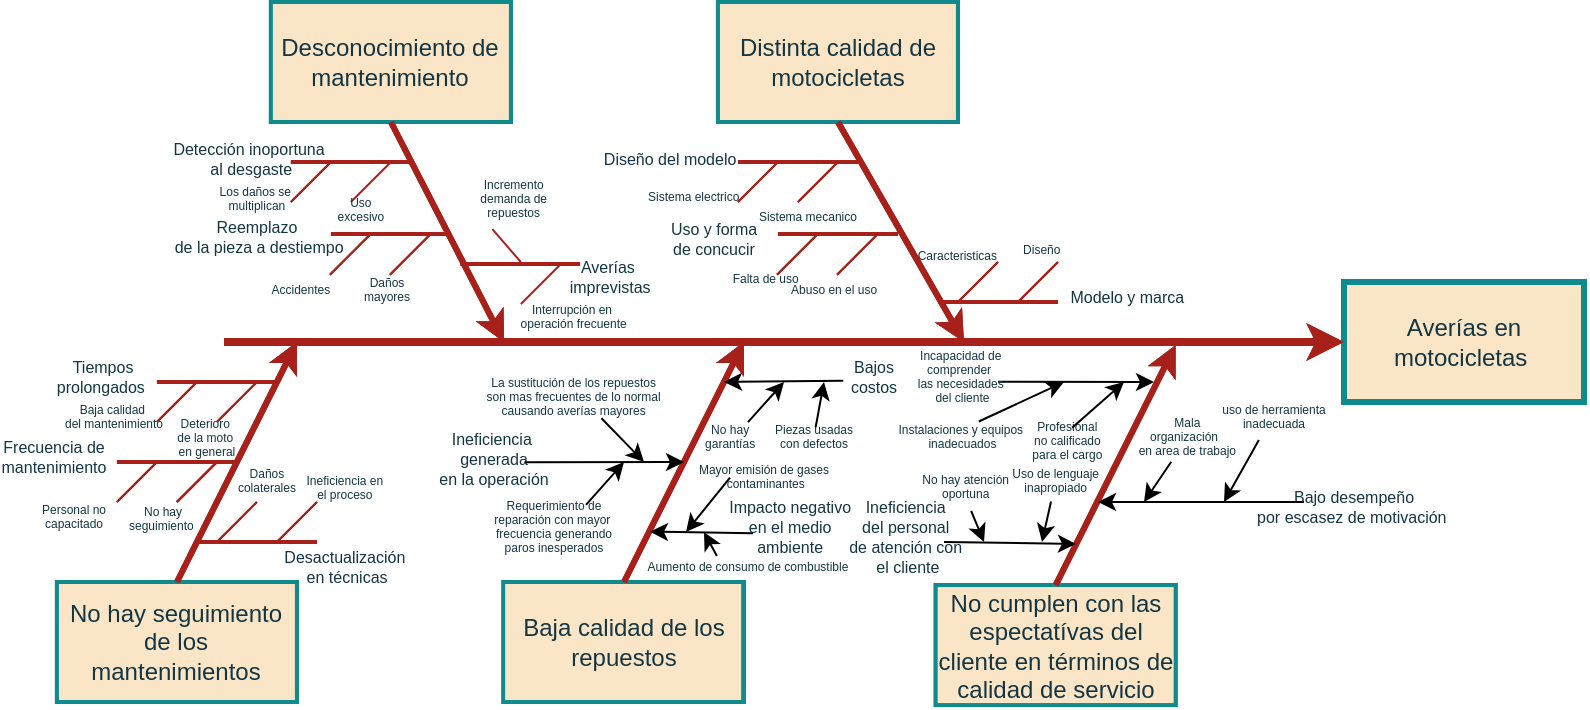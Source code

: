 <mxfile version="22.0.8" type="github" pages="2">
  <diagram name="Página-1" id="Km7TS0mzY9OoCIneV7e0">
    <mxGraphModel dx="586" dy="261" grid="1" gridSize="10" guides="1" tooltips="1" connect="1" arrows="1" fold="1" page="1" pageScale="1" pageWidth="1100" pageHeight="850" math="0" shadow="0">
      <root>
        <mxCell id="0" />
        <mxCell id="1" parent="0" />
        <mxCell id="U7ibFPoD31fuwft3YfZi-96" value="" style="edgeStyle=none;endArrow=none;strokeWidth=2;labelBackgroundColor=none;strokeColor=#A8201A;fontColor=default;" parent="1" edge="1">
          <mxGeometry width="100" height="100" relative="1" as="geometry">
            <mxPoint x="318.058" y="320.97" as="sourcePoint" />
            <mxPoint x="378.058" y="320.97" as="targetPoint" />
          </mxGeometry>
        </mxCell>
        <mxCell id="U7ibFPoD31fuwft3YfZi-1" value="Desconocimiento de mantenimiento" style="whiteSpace=wrap;strokeWidth=2;labelBackgroundColor=none;fillColor=#FAE5C7;strokeColor=#0F8B8D;fontColor=#143642;" parent="1" vertex="1">
          <mxGeometry x="223.438" y="190" width="120" height="60" as="geometry" />
        </mxCell>
        <mxCell id="U7ibFPoD31fuwft3YfZi-2" value="Métodos de mantenimiento" style="whiteSpace=wrap;strokeWidth=2;labelBackgroundColor=none;fillColor=#FAE5C7;strokeColor=#0F8B8D;fontColor=#143642;" parent="1" vertex="1">
          <mxGeometry x="116.458" y="480" width="120" height="60" as="geometry" />
        </mxCell>
        <mxCell id="U7ibFPoD31fuwft3YfZi-3" value="Averías en motocicletas " style="whiteSpace=wrap;strokeWidth=3;labelBackgroundColor=none;fillColor=#FAE5C7;strokeColor=#0F8B8D;fontColor=#143642;" parent="1" vertex="1">
          <mxGeometry x="760" y="330" width="120" height="60" as="geometry" />
        </mxCell>
        <mxCell id="U7ibFPoD31fuwft3YfZi-4" value="" style="edgeStyle=none;strokeWidth=4;labelBackgroundColor=none;strokeColor=#A8201A;fontColor=default;" parent="1" target="U7ibFPoD31fuwft3YfZi-3" edge="1">
          <mxGeometry width="100" height="100" relative="1" as="geometry">
            <mxPoint x="200" y="360" as="sourcePoint" />
            <mxPoint x="320" y="310" as="targetPoint" />
          </mxGeometry>
        </mxCell>
        <mxCell id="U7ibFPoD31fuwft3YfZi-5" value="" style="edgeStyle=none;exitX=0.5;exitY=1;strokeWidth=3;labelBackgroundColor=none;strokeColor=#A8201A;fontColor=default;" parent="1" source="U7ibFPoD31fuwft3YfZi-1" edge="1">
          <mxGeometry width="100" height="100" relative="1" as="geometry">
            <mxPoint x="176.458" y="270" as="sourcePoint" />
            <mxPoint x="340" y="360" as="targetPoint" />
          </mxGeometry>
        </mxCell>
        <mxCell id="U7ibFPoD31fuwft3YfZi-6" value="" style="edgeStyle=none;exitX=0.5;exitY=0;strokeWidth=3;labelBackgroundColor=none;strokeColor=#A8201A;fontColor=default;" parent="1" edge="1">
          <mxGeometry width="100" height="100" relative="1" as="geometry">
            <mxPoint x="176.458" y="480" as="sourcePoint" />
            <mxPoint x="236.458" y="360" as="targetPoint" />
          </mxGeometry>
        </mxCell>
        <mxCell id="U7ibFPoD31fuwft3YfZi-7" value="" style="edgeStyle=none;endArrow=none;strokeWidth=2;labelBackgroundColor=none;strokeColor=#A8201A;fontColor=default;" parent="1" edge="1">
          <mxGeometry width="100" height="100" relative="1" as="geometry">
            <mxPoint x="233.438" y="270" as="sourcePoint" />
            <mxPoint x="293.438" y="270" as="targetPoint" />
          </mxGeometry>
        </mxCell>
        <mxCell id="U7ibFPoD31fuwft3YfZi-8" value="" style="edgeStyle=none;endArrow=none;strokeWidth=2;labelBackgroundColor=none;strokeColor=#A8201A;fontColor=default;" parent="1" edge="1">
          <mxGeometry width="100" height="100" relative="1" as="geometry">
            <mxPoint x="253.438" y="306" as="sourcePoint" />
            <mxPoint x="313.438" y="306" as="targetPoint" />
          </mxGeometry>
        </mxCell>
        <mxCell id="U7ibFPoD31fuwft3YfZi-9" value="" style="edgeStyle=none;endArrow=none;strokeWidth=2;labelBackgroundColor=none;strokeColor=#A8201A;fontColor=default;" parent="1" edge="1">
          <mxGeometry width="100" height="100" relative="1" as="geometry">
            <mxPoint x="166.458" y="380" as="sourcePoint" />
            <mxPoint x="226.458" y="380" as="targetPoint" />
          </mxGeometry>
        </mxCell>
        <mxCell id="U7ibFPoD31fuwft3YfZi-10" value="" style="edgeStyle=none;endArrow=none;strokeWidth=2;labelBackgroundColor=none;strokeColor=#A8201A;fontColor=default;" parent="1" edge="1">
          <mxGeometry width="100" height="100" relative="1" as="geometry">
            <mxPoint x="146.458" y="420" as="sourcePoint" />
            <mxPoint x="206.458" y="420" as="targetPoint" />
          </mxGeometry>
        </mxCell>
        <mxCell id="U7ibFPoD31fuwft3YfZi-11" value="" style="edgeStyle=none;endArrow=none;strokeWidth=2;labelBackgroundColor=none;strokeColor=#A8201A;fontColor=default;" parent="1" edge="1">
          <mxGeometry width="100" height="100" relative="1" as="geometry">
            <mxPoint x="186.458" y="460" as="sourcePoint" />
            <mxPoint x="246.458" y="460" as="targetPoint" />
          </mxGeometry>
        </mxCell>
        <mxCell id="U7ibFPoD31fuwft3YfZi-12" value="" style="edgeStyle=none;endArrow=none;labelBackgroundColor=none;strokeColor=#A8201A;fontColor=default;" parent="1" edge="1">
          <mxGeometry width="100" height="100" relative="1" as="geometry">
            <mxPoint x="263.438" y="290" as="sourcePoint" />
            <mxPoint x="283.438" y="270" as="targetPoint" />
          </mxGeometry>
        </mxCell>
        <mxCell id="U7ibFPoD31fuwft3YfZi-13" value="" style="edgeStyle=none;endArrow=none;labelBackgroundColor=none;strokeColor=#A8201A;fontColor=default;" parent="1" edge="1">
          <mxGeometry width="100" height="100" relative="1" as="geometry">
            <mxPoint x="233.438" y="290" as="sourcePoint" />
            <mxPoint x="253.438" y="270" as="targetPoint" />
          </mxGeometry>
        </mxCell>
        <mxCell id="U7ibFPoD31fuwft3YfZi-14" value="" style="edgeStyle=none;endArrow=none;labelBackgroundColor=none;strokeColor=#A8201A;fontColor=default;" parent="1" edge="1">
          <mxGeometry width="100" height="100" relative="1" as="geometry">
            <mxPoint x="282.956" y="326.37" as="sourcePoint" />
            <mxPoint x="302.956" y="306.37" as="targetPoint" />
          </mxGeometry>
        </mxCell>
        <mxCell id="U7ibFPoD31fuwft3YfZi-15" value="" style="edgeStyle=none;endArrow=none;labelBackgroundColor=none;strokeColor=#A8201A;fontColor=default;" parent="1" edge="1">
          <mxGeometry width="100" height="100" relative="1" as="geometry">
            <mxPoint x="252.956" y="326.37" as="sourcePoint" />
            <mxPoint x="272.956" y="306.37" as="targetPoint" />
          </mxGeometry>
        </mxCell>
        <mxCell id="U7ibFPoD31fuwft3YfZi-16" value="" style="edgeStyle=none;endArrow=none;labelBackgroundColor=none;strokeColor=#A8201A;fontColor=default;" parent="1" edge="1">
          <mxGeometry width="100" height="100" relative="1" as="geometry">
            <mxPoint x="226.458" y="460" as="sourcePoint" />
            <mxPoint x="246.458" y="440" as="targetPoint" />
          </mxGeometry>
        </mxCell>
        <mxCell id="U7ibFPoD31fuwft3YfZi-17" value="" style="edgeStyle=none;endArrow=none;labelBackgroundColor=none;strokeColor=#A8201A;fontColor=default;" parent="1" edge="1">
          <mxGeometry width="100" height="100" relative="1" as="geometry">
            <mxPoint x="196.458" y="460" as="sourcePoint" />
            <mxPoint x="216.458" y="440" as="targetPoint" />
          </mxGeometry>
        </mxCell>
        <mxCell id="U7ibFPoD31fuwft3YfZi-18" value="" style="edgeStyle=none;endArrow=none;labelBackgroundColor=none;strokeColor=#A8201A;fontColor=default;" parent="1" edge="1">
          <mxGeometry width="100" height="100" relative="1" as="geometry">
            <mxPoint x="176.458" y="440" as="sourcePoint" />
            <mxPoint x="196.458" y="420" as="targetPoint" />
          </mxGeometry>
        </mxCell>
        <mxCell id="U7ibFPoD31fuwft3YfZi-19" value="" style="edgeStyle=none;endArrow=none;labelBackgroundColor=none;strokeColor=#A8201A;fontColor=default;" parent="1" edge="1">
          <mxGeometry width="100" height="100" relative="1" as="geometry">
            <mxPoint x="176.458" y="440" as="sourcePoint" />
            <mxPoint x="196.458" y="420" as="targetPoint" />
          </mxGeometry>
        </mxCell>
        <mxCell id="U7ibFPoD31fuwft3YfZi-20" value="" style="edgeStyle=none;endArrow=none;labelBackgroundColor=none;strokeColor=#A8201A;fontColor=default;" parent="1" edge="1">
          <mxGeometry width="100" height="100" relative="1" as="geometry">
            <mxPoint x="146.458" y="440" as="sourcePoint" />
            <mxPoint x="166.458" y="420" as="targetPoint" />
          </mxGeometry>
        </mxCell>
        <mxCell id="U7ibFPoD31fuwft3YfZi-21" value="" style="edgeStyle=none;endArrow=none;labelBackgroundColor=none;strokeColor=#A8201A;fontColor=default;" parent="1" edge="1">
          <mxGeometry width="100" height="100" relative="1" as="geometry">
            <mxPoint x="196.458" y="400" as="sourcePoint" />
            <mxPoint x="216.458" y="380" as="targetPoint" />
          </mxGeometry>
        </mxCell>
        <mxCell id="U7ibFPoD31fuwft3YfZi-22" value="" style="edgeStyle=none;endArrow=none;labelBackgroundColor=none;strokeColor=#A8201A;fontColor=default;" parent="1" edge="1">
          <mxGeometry width="100" height="100" relative="1" as="geometry">
            <mxPoint x="166.458" y="400" as="sourcePoint" />
            <mxPoint x="186.458" y="380" as="targetPoint" />
          </mxGeometry>
        </mxCell>
        <mxCell id="U7ibFPoD31fuwft3YfZi-23" value="Tiempos &#xa;prolongados " style="text;spacingTop=-5;fontSize=8;align=center;verticalAlign=middle;points=[];labelBackgroundColor=none;fontColor=#143642;" parent="1" vertex="1">
          <mxGeometry x="124.518" y="369.86" width="30" height="20.0" as="geometry" />
        </mxCell>
        <mxCell id="U7ibFPoD31fuwft3YfZi-24" value="Frecuencia de &#xa;mantenimiento" style="text;spacingTop=-5;fontSize=8;align=center;verticalAlign=middle;points=[];labelBackgroundColor=none;fontColor=#143642;" parent="1" vertex="1">
          <mxGeometry x="99.998" y="409.86" width="30" height="20.0" as="geometry" />
        </mxCell>
        <mxCell id="U7ibFPoD31fuwft3YfZi-25" value="Uso &#xa;excesivo" style="text;spacingTop=-5;fontSize=6;align=center;verticalAlign=middle;points=[];labelBackgroundColor=none;fontColor=#143642;" parent="1" vertex="1">
          <mxGeometry x="253.438" y="286.53" width="30" height="20.0" as="geometry" />
        </mxCell>
        <mxCell id="U7ibFPoD31fuwft3YfZi-26" value="Accidentes" style="text;spacingTop=-5;fontSize=6;align=center;verticalAlign=middle;points=[];labelBackgroundColor=none;fontColor=#143642;" parent="1" vertex="1">
          <mxGeometry x="223.434" y="326.528" width="30" height="20.0" as="geometry" />
        </mxCell>
        <mxCell id="U7ibFPoD31fuwft3YfZi-27" value="Daños &#xa;mayores" style="text;spacingTop=-5;fontSize=6;align=center;verticalAlign=middle;points=[];labelBackgroundColor=none;fontColor=#143642;" parent="1" vertex="1">
          <mxGeometry x="266.494" y="326.528" width="30" height="20.0" as="geometry" />
        </mxCell>
        <mxCell id="U7ibFPoD31fuwft3YfZi-28" value="Baja calidad &#xa;del mantenimiento" style="text;spacingTop=-5;fontSize=6;align=center;verticalAlign=middle;points=[];labelBackgroundColor=none;fontColor=#143642;" parent="1" vertex="1">
          <mxGeometry x="129.998" y="389.997" width="30" height="20.0" as="geometry" />
        </mxCell>
        <mxCell id="U7ibFPoD31fuwft3YfZi-29" value="Deterioro &#xa;de la moto &#xa;en general" style="text;spacingTop=-5;fontSize=6;align=center;verticalAlign=middle;points=[];labelBackgroundColor=none;fontColor=#143642;" parent="1" vertex="1">
          <mxGeometry x="176.458" y="400.417" width="30" height="20.0" as="geometry" />
        </mxCell>
        <mxCell id="U7ibFPoD31fuwft3YfZi-30" value="Personal no &#xa;capacitado" style="text;spacingTop=-5;fontSize=6;align=center;verticalAlign=middle;points=[];labelBackgroundColor=none;fontColor=#143642;" parent="1" vertex="1">
          <mxGeometry x="109.994" y="440.002" width="30" height="20.0" as="geometry" />
        </mxCell>
        <mxCell id="U7ibFPoD31fuwft3YfZi-31" value="No hay&#xa;seguimiento " style="text;spacingTop=-5;fontSize=6;align=center;verticalAlign=middle;points=[];labelBackgroundColor=none;fontColor=#143642;" parent="1" vertex="1">
          <mxGeometry x="154.514" y="440.972" width="30" height="20.0" as="geometry" />
        </mxCell>
        <mxCell id="U7ibFPoD31fuwft3YfZi-32" value="Ineficiencia en&#xa;el proceso" style="text;spacingTop=-5;fontSize=6;align=center;verticalAlign=middle;points=[];labelBackgroundColor=none;fontColor=#143642;" parent="1" vertex="1">
          <mxGeometry x="245.422" y="425.417" width="30" height="20.0" as="geometry" />
        </mxCell>
        <mxCell id="U7ibFPoD31fuwft3YfZi-33" value="Averías &#xa;imprevistas" style="text;spacingTop=-5;fontSize=8;align=center;verticalAlign=middle;points=[];labelBackgroundColor=none;fontColor=#143642;" parent="1" vertex="1">
          <mxGeometry x="378.062" y="320.002" width="30" height="20.0" as="geometry" />
        </mxCell>
        <mxCell id="U7ibFPoD31fuwft3YfZi-34" value="Desactualización&#xa; en técnicas" style="text;spacingTop=-5;fontSize=8;align=center;verticalAlign=middle;points=[];labelBackgroundColor=none;fontColor=#143642;" parent="1" vertex="1">
          <mxGeometry x="253.44" y="465.0" width="13.96" height="20" as="geometry" />
        </mxCell>
        <mxCell id="U7ibFPoD31fuwft3YfZi-35" value="Distinta calidad de motocicletas" style="whiteSpace=wrap;strokeWidth=2;labelBackgroundColor=none;fillColor=#FAE5C7;strokeColor=#0F8B8D;fontColor=#143642;" parent="1" vertex="1">
          <mxGeometry x="446.98" y="190.0" width="120" height="60" as="geometry" />
        </mxCell>
        <mxCell id="U7ibFPoD31fuwft3YfZi-36" value="Calidad en repuestos" style="whiteSpace=wrap;strokeWidth=2;labelBackgroundColor=none;fillColor=#FAE5C7;strokeColor=#0F8B8D;fontColor=#143642;" parent="1" vertex="1">
          <mxGeometry x="340" y="480.0" width="120" height="60" as="geometry" />
        </mxCell>
        <mxCell id="U7ibFPoD31fuwft3YfZi-37" value="" style="edgeStyle=none;exitX=0.5;exitY=1;strokeWidth=3;labelBackgroundColor=none;strokeColor=#A8201A;fontColor=default;" parent="1" source="U7ibFPoD31fuwft3YfZi-35" edge="1">
          <mxGeometry width="100" height="100" relative="1" as="geometry">
            <mxPoint x="400" y="270.0" as="sourcePoint" />
            <mxPoint x="570" y="360" as="targetPoint" />
          </mxGeometry>
        </mxCell>
        <mxCell id="U7ibFPoD31fuwft3YfZi-38" value="" style="edgeStyle=none;exitX=0.5;exitY=0;strokeWidth=3;labelBackgroundColor=none;strokeColor=#A8201A;fontColor=default;" parent="1" edge="1">
          <mxGeometry width="100" height="100" relative="1" as="geometry">
            <mxPoint x="400.0" y="480.0" as="sourcePoint" />
            <mxPoint x="460" y="360.0" as="targetPoint" />
          </mxGeometry>
        </mxCell>
        <mxCell id="U7ibFPoD31fuwft3YfZi-39" value="" style="edgeStyle=none;endArrow=none;strokeWidth=2;labelBackgroundColor=none;strokeColor=#A8201A;fontColor=default;" parent="1" edge="1">
          <mxGeometry width="100" height="100" relative="1" as="geometry">
            <mxPoint x="456.98" y="270.0" as="sourcePoint" />
            <mxPoint x="516.98" y="270.0" as="targetPoint" />
          </mxGeometry>
        </mxCell>
        <mxCell id="U7ibFPoD31fuwft3YfZi-40" value="" style="edgeStyle=none;endArrow=none;strokeWidth=2;labelBackgroundColor=none;strokeColor=#A8201A;fontColor=default;" parent="1" edge="1">
          <mxGeometry width="100" height="100" relative="1" as="geometry">
            <mxPoint x="476.98" y="306.0" as="sourcePoint" />
            <mxPoint x="536.98" y="306.0" as="targetPoint" />
          </mxGeometry>
        </mxCell>
        <mxCell id="U7ibFPoD31fuwft3YfZi-41" value="" style="edgeStyle=none;endArrow=none;strokeWidth=2;labelBackgroundColor=none;strokeColor=#A8201A;fontColor=default;" parent="1" edge="1">
          <mxGeometry width="100" height="100" relative="1" as="geometry">
            <mxPoint x="556.98" y="340.0" as="sourcePoint" />
            <mxPoint x="616.98" y="340.0" as="targetPoint" />
          </mxGeometry>
        </mxCell>
        <mxCell id="U7ibFPoD31fuwft3YfZi-45" value="" style="edgeStyle=none;endArrow=none;labelBackgroundColor=none;strokeColor=#A8201A;fontColor=default;" parent="1" edge="1">
          <mxGeometry width="100" height="100" relative="1" as="geometry">
            <mxPoint x="486.98" y="290.0" as="sourcePoint" />
            <mxPoint x="506.98" y="270.0" as="targetPoint" />
          </mxGeometry>
        </mxCell>
        <mxCell id="U7ibFPoD31fuwft3YfZi-46" value="" style="edgeStyle=none;endArrow=none;labelBackgroundColor=none;strokeColor=#A8201A;fontColor=default;" parent="1" edge="1">
          <mxGeometry width="100" height="100" relative="1" as="geometry">
            <mxPoint x="456.98" y="290.0" as="sourcePoint" />
            <mxPoint x="476.98" y="270.0" as="targetPoint" />
          </mxGeometry>
        </mxCell>
        <mxCell id="U7ibFPoD31fuwft3YfZi-47" value="" style="edgeStyle=none;endArrow=none;labelBackgroundColor=none;strokeColor=#A8201A;fontColor=default;" parent="1" edge="1">
          <mxGeometry width="100" height="100" relative="1" as="geometry">
            <mxPoint x="566.98" y="340.0" as="sourcePoint" />
            <mxPoint x="586.98" y="320.0" as="targetPoint" />
          </mxGeometry>
        </mxCell>
        <mxCell id="U7ibFPoD31fuwft3YfZi-48" value="" style="edgeStyle=none;endArrow=none;labelBackgroundColor=none;strokeColor=#A8201A;fontColor=default;" parent="1" edge="1">
          <mxGeometry width="100" height="100" relative="1" as="geometry">
            <mxPoint x="596.98" y="340.0" as="sourcePoint" />
            <mxPoint x="616.98" y="320.0" as="targetPoint" />
          </mxGeometry>
        </mxCell>
        <mxCell id="U7ibFPoD31fuwft3YfZi-49" value="" style="edgeStyle=none;endArrow=none;labelBackgroundColor=none;strokeColor=#A8201A;fontColor=default;" parent="1" edge="1">
          <mxGeometry width="100" height="100" relative="1" as="geometry">
            <mxPoint x="506.498" y="326.37" as="sourcePoint" />
            <mxPoint x="526.498" y="306.37" as="targetPoint" />
          </mxGeometry>
        </mxCell>
        <mxCell id="U7ibFPoD31fuwft3YfZi-50" value="" style="edgeStyle=none;endArrow=none;labelBackgroundColor=none;strokeColor=#A8201A;fontColor=default;" parent="1" edge="1">
          <mxGeometry width="100" height="100" relative="1" as="geometry">
            <mxPoint x="476.498" y="326.37" as="sourcePoint" />
            <mxPoint x="496.498" y="306.37" as="targetPoint" />
          </mxGeometry>
        </mxCell>
        <mxCell id="U7ibFPoD31fuwft3YfZi-58" value="Diseño del modelo" style="text;spacingTop=-5;fontSize=8;align=center;verticalAlign=middle;points=[];labelBackgroundColor=none;fontColor=#143642;" parent="1" vertex="1">
          <mxGeometry x="408.06" y="260.97" width="30" height="20.0" as="geometry" />
        </mxCell>
        <mxCell id="U7ibFPoD31fuwft3YfZi-59" value="Uso y forma &#xa;de concucir" style="text;spacingTop=-5;fontSize=8;align=center;verticalAlign=middle;points=[];labelBackgroundColor=none;fontColor=#143642;" parent="1" vertex="1">
          <mxGeometry x="430" y="300.97" width="30" height="20.0" as="geometry" />
        </mxCell>
        <mxCell id="U7ibFPoD31fuwft3YfZi-60" value="Ineficiencia &#xa;generada&#xa;en la operación" style="text;spacingTop=-5;fontSize=8;align=center;verticalAlign=middle;points=[];labelBackgroundColor=none;fontColor=#143642;" parent="1" vertex="1">
          <mxGeometry x="320.0" y="411.0" width="30" height="20.0" as="geometry" />
        </mxCell>
        <mxCell id="U7ibFPoD31fuwft3YfZi-61" value="Sistema electrico" style="text;spacingTop=-5;fontSize=6;align=center;verticalAlign=middle;points=[];labelBackgroundColor=none;fontColor=#143642;" parent="1" vertex="1">
          <mxGeometry x="418.85" y="280" width="31.98" height="20" as="geometry" />
        </mxCell>
        <mxCell id="U7ibFPoD31fuwft3YfZi-62" value="Sistema mecanico" style="text;spacingTop=-5;fontSize=6;align=center;verticalAlign=middle;points=[];labelBackgroundColor=none;fontColor=#143642;" parent="1" vertex="1">
          <mxGeometry x="476.98" y="290.0" width="30" height="20.0" as="geometry" />
        </mxCell>
        <mxCell id="U7ibFPoD31fuwft3YfZi-63" value="Abuso en el uso" style="text;spacingTop=-5;fontSize=6;align=center;verticalAlign=middle;points=[];labelBackgroundColor=none;fontColor=#143642;" parent="1" vertex="1">
          <mxGeometry x="490.036" y="326.528" width="30" height="20.0" as="geometry" />
        </mxCell>
        <mxCell id="U7ibFPoD31fuwft3YfZi-64" value="Requerimiento de &#xa;reparación con mayor &#xa;frecuencia generando &#xa;paros inesperados" style="text;spacingTop=-5;fontSize=6;align=center;verticalAlign=middle;points=[];labelBackgroundColor=none;fontColor=#143642;" parent="1" vertex="1">
          <mxGeometry x="349.996" y="445.002" width="30" height="20.0" as="geometry" />
        </mxCell>
        <mxCell id="U7ibFPoD31fuwft3YfZi-65" value="La sustitución de los repuestos &#xa;son mas frecuentes de lo normal &#xa;causando averías mayores" style="text;spacingTop=-5;fontSize=6;align=center;verticalAlign=middle;points=[];labelBackgroundColor=none;fontColor=#143642;" parent="1" vertex="1">
          <mxGeometry x="359.826" y="380.002" width="30" height="20.0" as="geometry" />
        </mxCell>
        <mxCell id="U7ibFPoD31fuwft3YfZi-66" value="Diseño" style="text;spacingTop=-5;fontSize=6;align=center;verticalAlign=middle;points=[];labelBackgroundColor=none;fontColor=#143642;" parent="1" vertex="1">
          <mxGeometry x="593.888" y="306.529" width="30" height="20.0" as="geometry" />
        </mxCell>
        <mxCell id="U7ibFPoD31fuwft3YfZi-67" value="Caracteristicas" style="text;spacingTop=-5;fontSize=6;align=center;verticalAlign=middle;points=[];labelBackgroundColor=none;fontColor=#143642;" parent="1" vertex="1">
          <mxGeometry x="550" y="310" width="33.37" height="18.89" as="geometry" />
        </mxCell>
        <mxCell id="U7ibFPoD31fuwft3YfZi-68" value="No hay &#xa;garantías" style="text;spacingTop=-5;fontSize=6;align=center;verticalAlign=middle;points=[];labelBackgroundColor=none;fontColor=#143642;" parent="1" vertex="1">
          <mxGeometry x="438.063" y="400.003" width="30" height="20.0" as="geometry" />
        </mxCell>
        <mxCell id="U7ibFPoD31fuwft3YfZi-69" value="Mayor emisión de gases &#xa;contaminantes" style="text;spacingTop=-5;fontSize=6;align=center;verticalAlign=middle;points=[];labelBackgroundColor=none;fontColor=#143642;" parent="1" vertex="1">
          <mxGeometry x="455.833" y="419.857" width="30" height="20.0" as="geometry" />
        </mxCell>
        <mxCell id="U7ibFPoD31fuwft3YfZi-70" value="Aumento de consumo de combustible" style="text;spacingTop=-5;fontSize=6;align=center;verticalAlign=middle;points=[];labelBackgroundColor=none;fontColor=#143642;" parent="1" vertex="1">
          <mxGeometry x="446.983" y="464.997" width="30" height="20.0" as="geometry" />
        </mxCell>
        <mxCell id="U7ibFPoD31fuwft3YfZi-71" value="Modelo y marca" style="text;spacingTop=-5;fontSize=8;align=center;verticalAlign=middle;points=[];labelBackgroundColor=none;fontColor=#143642;" parent="1" vertex="1">
          <mxGeometry x="636.663" y="330.002" width="30" height="20.0" as="geometry" />
        </mxCell>
        <mxCell id="U7ibFPoD31fuwft3YfZi-72" value="Impacto negativo&#xa;en el medio &#xa;ambiente" style="text;spacingTop=-5;fontSize=8;align=center;verticalAlign=middle;points=[];labelBackgroundColor=none;fontColor=#143642;" parent="1" vertex="1">
          <mxGeometry x="468.063" y="444.992" width="30" height="20.0" as="geometry" />
        </mxCell>
        <mxCell id="U7ibFPoD31fuwft3YfZi-73" value="Bajos &#xa;costos" style="text;spacingTop=-5;fontSize=8;align=center;verticalAlign=middle;points=[];labelBackgroundColor=none;fontColor=#143642;" parent="1" vertex="1">
          <mxGeometry x="510.003" y="369.862" width="30" height="20.0" as="geometry" />
        </mxCell>
        <mxCell id="U7ibFPoD31fuwft3YfZi-74" value="Servicios de taller" style="whiteSpace=wrap;strokeWidth=2;labelBackgroundColor=none;fillColor=#FAE5C7;strokeColor=#0F8B8D;fontColor=#143642;" parent="1" vertex="1">
          <mxGeometry x="555.833" y="481.528" width="120" height="60" as="geometry" />
        </mxCell>
        <mxCell id="U7ibFPoD31fuwft3YfZi-75" value="" style="edgeStyle=none;exitX=0.5;exitY=0;strokeWidth=3;labelBackgroundColor=none;strokeColor=#A8201A;fontColor=default;" parent="1" edge="1">
          <mxGeometry width="100" height="100" relative="1" as="geometry">
            <mxPoint x="615.833" y="481.528" as="sourcePoint" />
            <mxPoint x="675.833" y="361.528" as="targetPoint" />
          </mxGeometry>
        </mxCell>
        <mxCell id="U7ibFPoD31fuwft3YfZi-82" value="Ineficiencia &#xa;del personal &#xa;de atención con&#xa; el cliente" style="text;spacingTop=-5;fontSize=8;align=center;verticalAlign=middle;points=[];labelBackgroundColor=none;fontColor=#143642;" parent="1" vertex="1">
          <mxGeometry x="525.833" y="449.998" width="30" height="20.0" as="geometry" />
        </mxCell>
        <mxCell id="U7ibFPoD31fuwft3YfZi-83" value="Instalaciones y equipos&#xa; inadecuados" style="text;spacingTop=-5;fontSize=6;align=center;verticalAlign=middle;points=[];labelBackgroundColor=none;fontColor=#143642;" parent="1" vertex="1">
          <mxGeometry x="553.373" y="400.004" width="30" height="20.0" as="geometry" />
        </mxCell>
        <mxCell id="U7ibFPoD31fuwft3YfZi-84" value=" Profesional &#xa;no calificado&#xa;para el cargo" style="text;spacingTop=-5;fontSize=6;align=center;verticalAlign=middle;points=[];labelBackgroundColor=none;fontColor=#143642;" parent="1" vertex="1">
          <mxGeometry x="606.663" y="401.954" width="30" height="20.0" as="geometry" />
        </mxCell>
        <mxCell id="U7ibFPoD31fuwft3YfZi-85" value="Uso de lenguaje &#xa;inapropiado" style="text;spacingTop=-5;fontSize=6;align=center;verticalAlign=middle;points=[];labelBackgroundColor=none;fontColor=#143642;" parent="1" vertex="1">
          <mxGeometry x="600.829" y="421.95" width="30" height="20.0" as="geometry" />
        </mxCell>
        <mxCell id="U7ibFPoD31fuwft3YfZi-86" value="uso de herramienta &#xa;inadecuada" style="text;spacingTop=-5;fontSize=6;align=center;verticalAlign=middle;points=[];labelBackgroundColor=none;fontColor=#143642;" parent="1" vertex="1">
          <mxGeometry x="709.997" y="389.861" width="30" height="20.0" as="geometry" />
        </mxCell>
        <mxCell id="U7ibFPoD31fuwft3YfZi-87" value="Mala &#xa;organización  &#xa;en area de trabajo" style="text;spacingTop=-5;fontSize=6;align=center;verticalAlign=middle;points=[];labelBackgroundColor=none;fontColor=#143642;" parent="1" vertex="1">
          <mxGeometry x="666.667" y="400.001" width="30" height="20.0" as="geometry" />
        </mxCell>
        <mxCell id="U7ibFPoD31fuwft3YfZi-88" value="Desconocimiento de mantenimiento" style="whiteSpace=wrap;strokeWidth=2;labelBackgroundColor=none;fillColor=#FAE5C7;strokeColor=#0F8B8D;fontColor=#143642;" parent="1" vertex="1">
          <mxGeometry x="223.438" y="190" width="120" height="60" as="geometry" />
        </mxCell>
        <mxCell id="U7ibFPoD31fuwft3YfZi-89" value="No hay seguimiento de los mantenimientos" style="whiteSpace=wrap;strokeWidth=2;labelBackgroundColor=none;fillColor=#FAE5C7;strokeColor=#0F8B8D;fontColor=#143642;" parent="1" vertex="1">
          <mxGeometry x="116.458" y="480" width="120" height="60" as="geometry" />
        </mxCell>
        <mxCell id="U7ibFPoD31fuwft3YfZi-90" value="Averías en motocicletas " style="whiteSpace=wrap;strokeWidth=3;labelBackgroundColor=none;fillColor=#FAE5C7;strokeColor=#0F8B8D;fontColor=#143642;" parent="1" vertex="1">
          <mxGeometry x="760" y="330" width="120" height="60" as="geometry" />
        </mxCell>
        <mxCell id="U7ibFPoD31fuwft3YfZi-91" value="" style="edgeStyle=none;strokeWidth=4;labelBackgroundColor=none;strokeColor=#A8201A;fontColor=default;" parent="1" target="U7ibFPoD31fuwft3YfZi-90" edge="1">
          <mxGeometry width="100" height="100" relative="1" as="geometry">
            <mxPoint x="200" y="360" as="sourcePoint" />
            <mxPoint x="320" y="310" as="targetPoint" />
          </mxGeometry>
        </mxCell>
        <mxCell id="U7ibFPoD31fuwft3YfZi-92" value="" style="edgeStyle=none;exitX=0.5;exitY=1;strokeWidth=3;labelBackgroundColor=none;strokeColor=#A8201A;fontColor=default;" parent="1" source="U7ibFPoD31fuwft3YfZi-88" edge="1">
          <mxGeometry width="100" height="100" relative="1" as="geometry">
            <mxPoint x="176.458" y="270" as="sourcePoint" />
            <mxPoint x="340" y="360" as="targetPoint" />
          </mxGeometry>
        </mxCell>
        <mxCell id="U7ibFPoD31fuwft3YfZi-93" value="" style="edgeStyle=none;exitX=0.5;exitY=0;strokeWidth=3;labelBackgroundColor=none;strokeColor=#A8201A;fontColor=default;" parent="1" edge="1">
          <mxGeometry width="100" height="100" relative="1" as="geometry">
            <mxPoint x="176.458" y="480" as="sourcePoint" />
            <mxPoint x="236.458" y="360" as="targetPoint" />
          </mxGeometry>
        </mxCell>
        <mxCell id="U7ibFPoD31fuwft3YfZi-94" value="" style="edgeStyle=none;endArrow=none;strokeWidth=2;labelBackgroundColor=none;strokeColor=#A8201A;fontColor=default;" parent="1" edge="1">
          <mxGeometry width="100" height="100" relative="1" as="geometry">
            <mxPoint x="233.438" y="270" as="sourcePoint" />
            <mxPoint x="293.438" y="270" as="targetPoint" />
          </mxGeometry>
        </mxCell>
        <mxCell id="U7ibFPoD31fuwft3YfZi-97" value="" style="edgeStyle=none;endArrow=none;strokeWidth=2;labelBackgroundColor=none;strokeColor=#A8201A;fontColor=default;" parent="1" edge="1">
          <mxGeometry width="100" height="100" relative="1" as="geometry">
            <mxPoint x="166.458" y="380" as="sourcePoint" />
            <mxPoint x="226.458" y="380" as="targetPoint" />
          </mxGeometry>
        </mxCell>
        <mxCell id="U7ibFPoD31fuwft3YfZi-98" value="" style="edgeStyle=none;endArrow=none;strokeWidth=2;labelBackgroundColor=none;strokeColor=#A8201A;fontColor=default;" parent="1" edge="1">
          <mxGeometry width="100" height="100" relative="1" as="geometry">
            <mxPoint x="146.458" y="420" as="sourcePoint" />
            <mxPoint x="206.458" y="420" as="targetPoint" />
          </mxGeometry>
        </mxCell>
        <mxCell id="U7ibFPoD31fuwft3YfZi-99" value="" style="edgeStyle=none;endArrow=none;strokeWidth=2;labelBackgroundColor=none;strokeColor=#A8201A;fontColor=default;" parent="1" edge="1">
          <mxGeometry width="100" height="100" relative="1" as="geometry">
            <mxPoint x="186.458" y="460" as="sourcePoint" />
            <mxPoint x="246.458" y="460" as="targetPoint" />
          </mxGeometry>
        </mxCell>
        <mxCell id="U7ibFPoD31fuwft3YfZi-101" value="" style="edgeStyle=none;endArrow=none;labelBackgroundColor=none;strokeColor=#A8201A;fontColor=default;" parent="1" edge="1">
          <mxGeometry width="100" height="100" relative="1" as="geometry">
            <mxPoint x="233.438" y="290" as="sourcePoint" />
            <mxPoint x="253.438" y="270" as="targetPoint" />
          </mxGeometry>
        </mxCell>
        <mxCell id="U7ibFPoD31fuwft3YfZi-102" value="" style="edgeStyle=none;endArrow=none;labelBackgroundColor=none;strokeColor=#A8201A;fontColor=default;" parent="1" edge="1">
          <mxGeometry width="100" height="100" relative="1" as="geometry">
            <mxPoint x="282.956" y="326.37" as="sourcePoint" />
            <mxPoint x="302.956" y="306.37" as="targetPoint" />
          </mxGeometry>
        </mxCell>
        <mxCell id="U7ibFPoD31fuwft3YfZi-103" value="" style="edgeStyle=none;endArrow=none;labelBackgroundColor=none;strokeColor=#A8201A;fontColor=default;" parent="1" edge="1">
          <mxGeometry width="100" height="100" relative="1" as="geometry">
            <mxPoint x="252.956" y="326.37" as="sourcePoint" />
            <mxPoint x="272.956" y="306.37" as="targetPoint" />
          </mxGeometry>
        </mxCell>
        <mxCell id="U7ibFPoD31fuwft3YfZi-104" value="" style="edgeStyle=none;endArrow=none;labelBackgroundColor=none;strokeColor=#A8201A;fontColor=default;" parent="1" edge="1">
          <mxGeometry width="100" height="100" relative="1" as="geometry">
            <mxPoint x="226.458" y="460" as="sourcePoint" />
            <mxPoint x="246.458" y="440" as="targetPoint" />
          </mxGeometry>
        </mxCell>
        <mxCell id="U7ibFPoD31fuwft3YfZi-105" value="" style="edgeStyle=none;endArrow=none;labelBackgroundColor=none;strokeColor=#A8201A;fontColor=default;" parent="1" edge="1">
          <mxGeometry width="100" height="100" relative="1" as="geometry">
            <mxPoint x="196.458" y="460" as="sourcePoint" />
            <mxPoint x="216.458" y="440" as="targetPoint" />
          </mxGeometry>
        </mxCell>
        <mxCell id="U7ibFPoD31fuwft3YfZi-106" value="" style="edgeStyle=none;endArrow=none;labelBackgroundColor=none;strokeColor=#A8201A;fontColor=default;" parent="1" edge="1">
          <mxGeometry width="100" height="100" relative="1" as="geometry">
            <mxPoint x="176.458" y="440" as="sourcePoint" />
            <mxPoint x="196.458" y="420" as="targetPoint" />
          </mxGeometry>
        </mxCell>
        <mxCell id="U7ibFPoD31fuwft3YfZi-107" value="" style="edgeStyle=none;endArrow=none;labelBackgroundColor=none;strokeColor=#A8201A;fontColor=default;" parent="1" edge="1">
          <mxGeometry width="100" height="100" relative="1" as="geometry">
            <mxPoint x="176.458" y="440" as="sourcePoint" />
            <mxPoint x="196.458" y="420" as="targetPoint" />
          </mxGeometry>
        </mxCell>
        <mxCell id="U7ibFPoD31fuwft3YfZi-108" value="" style="edgeStyle=none;endArrow=none;labelBackgroundColor=none;strokeColor=#A8201A;fontColor=default;" parent="1" edge="1">
          <mxGeometry width="100" height="100" relative="1" as="geometry">
            <mxPoint x="146.458" y="440" as="sourcePoint" />
            <mxPoint x="166.458" y="420" as="targetPoint" />
          </mxGeometry>
        </mxCell>
        <mxCell id="U7ibFPoD31fuwft3YfZi-109" value="" style="edgeStyle=none;endArrow=none;labelBackgroundColor=none;strokeColor=#A8201A;fontColor=default;" parent="1" edge="1">
          <mxGeometry width="100" height="100" relative="1" as="geometry">
            <mxPoint x="196.458" y="400" as="sourcePoint" />
            <mxPoint x="216.458" y="380" as="targetPoint" />
          </mxGeometry>
        </mxCell>
        <mxCell id="U7ibFPoD31fuwft3YfZi-110" value="" style="edgeStyle=none;endArrow=none;labelBackgroundColor=none;strokeColor=#A8201A;fontColor=default;" parent="1" edge="1">
          <mxGeometry width="100" height="100" relative="1" as="geometry">
            <mxPoint x="166.458" y="400" as="sourcePoint" />
            <mxPoint x="186.458" y="380" as="targetPoint" />
          </mxGeometry>
        </mxCell>
        <mxCell id="U7ibFPoD31fuwft3YfZi-111" value="Detección inoportuna&#xa; al desgaste" style="text;spacingTop=-5;fontSize=8;align=center;verticalAlign=middle;points=[];labelBackgroundColor=none;fontColor=#143642;" parent="1" vertex="1">
          <mxGeometry x="160" y="260.97" width="105" height="20" as="geometry" />
        </mxCell>
        <mxCell id="U7ibFPoD31fuwft3YfZi-112" value="Los daños se &#xa;multiplican" style="text;spacingTop=-5;fontSize=6;align=center;verticalAlign=middle;points=[];labelBackgroundColor=none;fontColor=#143642;" parent="1" vertex="1">
          <mxGeometry x="201.458" y="280.97" width="30" height="20.0" as="geometry" />
        </mxCell>
        <mxCell id="U7ibFPoD31fuwft3YfZi-113" value="Distinta calidad de motocicletas" style="whiteSpace=wrap;strokeWidth=2;labelBackgroundColor=none;fillColor=#FAE5C7;strokeColor=#0F8B8D;fontColor=#143642;" parent="1" vertex="1">
          <mxGeometry x="446.98" y="190.0" width="120" height="60" as="geometry" />
        </mxCell>
        <mxCell id="U7ibFPoD31fuwft3YfZi-114" value="Baja calidad de los repuestos" style="whiteSpace=wrap;strokeWidth=2;labelBackgroundColor=none;fillColor=#FAE5C7;strokeColor=#0F8B8D;fontColor=#143642;" parent="1" vertex="1">
          <mxGeometry x="339.58" y="480.0" width="120" height="60" as="geometry" />
        </mxCell>
        <mxCell id="U7ibFPoD31fuwft3YfZi-115" value="" style="edgeStyle=none;exitX=0.5;exitY=1;strokeWidth=3;labelBackgroundColor=none;strokeColor=#A8201A;fontColor=default;" parent="1" source="U7ibFPoD31fuwft3YfZi-113" edge="1">
          <mxGeometry width="100" height="100" relative="1" as="geometry">
            <mxPoint x="400" y="270.0" as="sourcePoint" />
            <mxPoint x="570" y="360" as="targetPoint" />
          </mxGeometry>
        </mxCell>
        <mxCell id="U7ibFPoD31fuwft3YfZi-116" value="" style="edgeStyle=none;exitX=0.5;exitY=0;strokeWidth=3;labelBackgroundColor=none;strokeColor=#A8201A;fontColor=default;" parent="1" edge="1">
          <mxGeometry width="100" height="100" relative="1" as="geometry">
            <mxPoint x="400.0" y="480.0" as="sourcePoint" />
            <mxPoint x="460" y="360.0" as="targetPoint" />
          </mxGeometry>
        </mxCell>
        <mxCell id="U7ibFPoD31fuwft3YfZi-118" value="" style="edgeStyle=none;endArrow=none;strokeWidth=2;labelBackgroundColor=none;strokeColor=#A8201A;fontColor=default;" parent="1" edge="1">
          <mxGeometry width="100" height="100" relative="1" as="geometry">
            <mxPoint x="476.98" y="306.0" as="sourcePoint" />
            <mxPoint x="536.98" y="306.0" as="targetPoint" />
          </mxGeometry>
        </mxCell>
        <mxCell id="U7ibFPoD31fuwft3YfZi-119" value="" style="edgeStyle=none;endArrow=none;strokeWidth=2;labelBackgroundColor=none;strokeColor=#A8201A;fontColor=default;" parent="1" edge="1">
          <mxGeometry width="100" height="100" relative="1" as="geometry">
            <mxPoint x="556.98" y="340.0" as="sourcePoint" />
            <mxPoint x="616.98" y="340.0" as="targetPoint" />
          </mxGeometry>
        </mxCell>
        <mxCell id="U7ibFPoD31fuwft3YfZi-122" value="" style="edgeStyle=none;endArrow=none;labelBackgroundColor=none;strokeColor=#A8201A;fontColor=default;" parent="1" edge="1">
          <mxGeometry width="100" height="100" relative="1" as="geometry">
            <mxPoint x="486.98" y="290.0" as="sourcePoint" />
            <mxPoint x="506.98" y="270.0" as="targetPoint" />
          </mxGeometry>
        </mxCell>
        <mxCell id="U7ibFPoD31fuwft3YfZi-123" value="" style="edgeStyle=none;endArrow=none;labelBackgroundColor=none;strokeColor=#A8201A;fontColor=default;" parent="1" edge="1">
          <mxGeometry width="100" height="100" relative="1" as="geometry">
            <mxPoint x="456.98" y="290.0" as="sourcePoint" />
            <mxPoint x="476.98" y="270.0" as="targetPoint" />
          </mxGeometry>
        </mxCell>
        <mxCell id="U7ibFPoD31fuwft3YfZi-124" value="" style="edgeStyle=none;endArrow=none;labelBackgroundColor=none;strokeColor=#A8201A;fontColor=default;" parent="1" edge="1">
          <mxGeometry width="100" height="100" relative="1" as="geometry">
            <mxPoint x="566.98" y="340.0" as="sourcePoint" />
            <mxPoint x="586.98" y="320.0" as="targetPoint" />
          </mxGeometry>
        </mxCell>
        <mxCell id="U7ibFPoD31fuwft3YfZi-125" value="" style="edgeStyle=none;endArrow=none;labelBackgroundColor=none;strokeColor=#A8201A;fontColor=default;" parent="1" edge="1">
          <mxGeometry width="100" height="100" relative="1" as="geometry">
            <mxPoint x="596.98" y="340.0" as="sourcePoint" />
            <mxPoint x="616.98" y="320.0" as="targetPoint" />
          </mxGeometry>
        </mxCell>
        <mxCell id="U7ibFPoD31fuwft3YfZi-126" value="" style="edgeStyle=none;endArrow=none;labelBackgroundColor=none;strokeColor=#A8201A;fontColor=default;" parent="1" edge="1">
          <mxGeometry width="100" height="100" relative="1" as="geometry">
            <mxPoint x="506.498" y="326.37" as="sourcePoint" />
            <mxPoint x="526.498" y="306.37" as="targetPoint" />
          </mxGeometry>
        </mxCell>
        <mxCell id="U7ibFPoD31fuwft3YfZi-127" value="" style="edgeStyle=none;endArrow=none;labelBackgroundColor=none;strokeColor=#A8201A;fontColor=default;" parent="1" edge="1">
          <mxGeometry width="100" height="100" relative="1" as="geometry">
            <mxPoint x="476.498" y="326.37" as="sourcePoint" />
            <mxPoint x="496.498" y="306.37" as="targetPoint" />
          </mxGeometry>
        </mxCell>
        <mxCell id="U7ibFPoD31fuwft3YfZi-130" value="" style="edgeStyle=none;endArrow=none;labelBackgroundColor=none;strokeColor=#A8201A;fontColor=default;" parent="1" edge="1">
          <mxGeometry width="100" height="100" relative="1" as="geometry">
            <mxPoint x="459.583" y="400.048" as="sourcePoint" />
            <mxPoint x="460" y="400.0" as="targetPoint" />
          </mxGeometry>
        </mxCell>
        <mxCell id="U7ibFPoD31fuwft3YfZi-134" value="Falta de uso" style="text;spacingTop=-5;fontSize=6;align=center;verticalAlign=middle;points=[];labelBackgroundColor=none;fontColor=#143642;" parent="1" vertex="1">
          <mxGeometry x="455.836" y="320.968" width="30" height="20.0" as="geometry" />
        </mxCell>
        <mxCell id="U7ibFPoD31fuwft3YfZi-135" value="Piezas usadas&#xa;con defectos" style="text;spacingTop=-5;fontSize=6;align=center;verticalAlign=middle;points=[];labelBackgroundColor=none;fontColor=#143642;" parent="1" vertex="1">
          <mxGeometry x="480" y="400" width="30" height="20.01" as="geometry" />
        </mxCell>
        <mxCell id="U7ibFPoD31fuwft3YfZi-136" value="No cumplen con las espectatívas del cliente en términos de calidad de servicio" style="whiteSpace=wrap;strokeWidth=2;labelBackgroundColor=none;fillColor=#FAE5C7;strokeColor=#0F8B8D;fontColor=#143642;" parent="1" vertex="1">
          <mxGeometry x="555.833" y="481.528" width="120" height="60" as="geometry" />
        </mxCell>
        <mxCell id="U7ibFPoD31fuwft3YfZi-137" value="" style="edgeStyle=none;exitX=0.5;exitY=0;strokeWidth=3;labelBackgroundColor=none;strokeColor=#A8201A;fontColor=default;" parent="1" edge="1">
          <mxGeometry width="100" height="100" relative="1" as="geometry">
            <mxPoint x="615.833" y="481.528" as="sourcePoint" />
            <mxPoint x="675.833" y="361.528" as="targetPoint" />
          </mxGeometry>
        </mxCell>
        <mxCell id="U7ibFPoD31fuwft3YfZi-142" value="Reemplazo&#xa; de la pieza a destiempo" style="text;spacingTop=-5;fontSize=8;align=center;verticalAlign=middle;points=[];labelBackgroundColor=none;fontColor=#143642;" parent="1" vertex="1">
          <mxGeometry x="196.46" y="300" width="40" height="20" as="geometry" />
        </mxCell>
        <mxCell id="U7ibFPoD31fuwft3YfZi-144" value="No hay atención &#xa;oportuna" style="text;spacingTop=-5;fontSize=6;align=center;verticalAlign=middle;points=[];labelBackgroundColor=none;fontColor=#143642;" parent="1" vertex="1">
          <mxGeometry x="555.829" y="425.0" width="30" height="20.0" as="geometry" />
        </mxCell>
        <mxCell id="U7ibFPoD31fuwft3YfZi-145" value="Bajo desempeño&#xa;por escasez de motivación &#xa;" style="text;spacingTop=-5;fontSize=8;align=center;verticalAlign=middle;points=[];labelBackgroundColor=none;fontColor=#143642;" parent="1" vertex="1">
          <mxGeometry x="750" y="439.86" width="30" height="20.14" as="geometry" />
        </mxCell>
        <mxCell id="U7ibFPoD31fuwft3YfZi-149" value="Daños &#xa;colaterales" style="text;spacingTop=-5;fontSize=6;align=center;verticalAlign=middle;points=[];labelBackgroundColor=none;fontColor=#143642;" parent="1" vertex="1">
          <mxGeometry x="206.462" y="421.947" width="30" height="20.0" as="geometry" />
        </mxCell>
        <mxCell id="U7ibFPoD31fuwft3YfZi-150" value="" style="edgeStyle=none;endArrow=none;labelBackgroundColor=none;strokeColor=#A8201A;fontColor=default;" parent="1" edge="1">
          <mxGeometry width="100" height="100" relative="1" as="geometry">
            <mxPoint x="348.436" y="340.97" as="sourcePoint" />
            <mxPoint x="368.436" y="320.97" as="targetPoint" />
          </mxGeometry>
        </mxCell>
        <mxCell id="U7ibFPoD31fuwft3YfZi-152" value="Interrupción en &#xa;operación frecuente" style="text;spacingTop=-5;fontSize=6;align=center;verticalAlign=middle;points=[];labelBackgroundColor=none;fontColor=#143642;" parent="1" vertex="1">
          <mxGeometry x="359.828" y="340" width="30" height="20.0" as="geometry" />
        </mxCell>
        <mxCell id="U7ibFPoD31fuwft3YfZi-151" value="" style="edgeStyle=none;endArrow=none;labelBackgroundColor=none;strokeColor=#A8201A;fontColor=default;entryX=0.145;entryY=1.131;entryDx=0;entryDy=0;entryPerimeter=0;" parent="1" target="U7ibFPoD31fuwft3YfZi-153" edge="1">
          <mxGeometry width="100" height="100" relative="1" as="geometry">
            <mxPoint x="348.436" y="320.0" as="sourcePoint" />
            <mxPoint x="340" y="300" as="targetPoint" />
          </mxGeometry>
        </mxCell>
        <mxCell id="U7ibFPoD31fuwft3YfZi-153" value="Incremento&#xa;demanda de&#xa;repuestos" style="text;spacingTop=-5;fontSize=6;align=center;verticalAlign=middle;points=[];labelBackgroundColor=none;fontColor=#143642;" parent="1" vertex="1">
          <mxGeometry x="329.828" y="280.97" width="30" height="20.0" as="geometry" />
        </mxCell>
        <mxCell id="InhwRtr-Dw7gMui_zqvM-3" value="" style="endArrow=classic;html=1;rounded=0;exitX=1.139;exitY=0.5;exitDx=0;exitDy=0;exitPerimeter=0;" parent="1" source="U7ibFPoD31fuwft3YfZi-82" edge="1">
          <mxGeometry width="50" height="50" relative="1" as="geometry">
            <mxPoint x="570" y="460" as="sourcePoint" />
            <mxPoint x="626" y="461" as="targetPoint" />
          </mxGeometry>
        </mxCell>
        <mxCell id="InhwRtr-Dw7gMui_zqvM-4" value="" style="endArrow=classic;html=1;rounded=0;exitX=0.591;exitY=0.971;exitDx=0;exitDy=0;exitPerimeter=0;" parent="1" source="U7ibFPoD31fuwft3YfZi-144" edge="1">
          <mxGeometry width="50" height="50" relative="1" as="geometry">
            <mxPoint x="610" y="480" as="sourcePoint" />
            <mxPoint x="580" y="460" as="targetPoint" />
          </mxGeometry>
        </mxCell>
        <mxCell id="InhwRtr-Dw7gMui_zqvM-5" value="" style="endArrow=classic;html=1;rounded=0;exitX=0.423;exitY=0.889;exitDx=0;exitDy=0;exitPerimeter=0;" parent="1" source="U7ibFPoD31fuwft3YfZi-85" edge="1">
          <mxGeometry width="50" height="50" relative="1" as="geometry">
            <mxPoint x="610" y="480" as="sourcePoint" />
            <mxPoint x="609" y="460" as="targetPoint" />
          </mxGeometry>
        </mxCell>
        <mxCell id="InhwRtr-Dw7gMui_zqvM-11" value="" style="endArrow=classic;html=1;rounded=0;exitX=-0.333;exitY=0.007;exitDx=0;exitDy=0;exitPerimeter=0;" parent="1" edge="1" source="U7ibFPoD31fuwft3YfZi-145">
          <mxGeometry width="50" height="50" relative="1" as="geometry">
            <mxPoint x="727" y="440" as="sourcePoint" />
            <mxPoint x="637" y="440" as="targetPoint" />
          </mxGeometry>
        </mxCell>
        <mxCell id="InhwRtr-Dw7gMui_zqvM-12" value="" style="endArrow=classic;html=1;rounded=0;exitX=0.248;exitY=0.959;exitDx=0;exitDy=0;exitPerimeter=0;" parent="1" source="U7ibFPoD31fuwft3YfZi-86" edge="1">
          <mxGeometry width="50" height="50" relative="1" as="geometry">
            <mxPoint x="650" y="490" as="sourcePoint" />
            <mxPoint x="700" y="440" as="targetPoint" />
          </mxGeometry>
        </mxCell>
        <mxCell id="InhwRtr-Dw7gMui_zqvM-13" value="" style="endArrow=classic;html=1;rounded=0;exitX=0.232;exitY=0.995;exitDx=0;exitDy=0;exitPerimeter=0;" parent="1" source="U7ibFPoD31fuwft3YfZi-87" edge="1">
          <mxGeometry width="50" height="50" relative="1" as="geometry">
            <mxPoint x="610" y="480" as="sourcePoint" />
            <mxPoint x="660" y="440" as="targetPoint" />
          </mxGeometry>
        </mxCell>
        <mxCell id="InhwRtr-Dw7gMui_zqvM-14" value="" style="endArrow=classic;html=1;rounded=0;exitX=0.58;exitY=0.043;exitDx=0;exitDy=0;exitPerimeter=0;" parent="1" source="U7ibFPoD31fuwft3YfZi-84" edge="1">
          <mxGeometry width="50" height="50" relative="1" as="geometry">
            <mxPoint x="600" y="430" as="sourcePoint" />
            <mxPoint x="650" y="380" as="targetPoint" />
          </mxGeometry>
        </mxCell>
        <mxCell id="InhwRtr-Dw7gMui_zqvM-15" value="" style="endArrow=classic;html=1;rounded=0;exitX=0.8;exitY=-0.012;exitDx=0;exitDy=0;exitPerimeter=0;" parent="1" source="U7ibFPoD31fuwft3YfZi-83" edge="1">
          <mxGeometry width="50" height="50" relative="1" as="geometry">
            <mxPoint x="600" y="400" as="sourcePoint" />
            <mxPoint x="620" y="380" as="targetPoint" />
          </mxGeometry>
        </mxCell>
        <mxCell id="InhwRtr-Dw7gMui_zqvM-16" value="" style="endArrow=classic;html=1;rounded=0;exitX=1.123;exitY=0.496;exitDx=0;exitDy=0;exitPerimeter=0;" parent="1" edge="1" source="z0-d3LL3kuyv32Uw-McS-4">
          <mxGeometry width="50" height="50" relative="1" as="geometry">
            <mxPoint x="590" y="380" as="sourcePoint" />
            <mxPoint x="665" y="380" as="targetPoint" />
          </mxGeometry>
        </mxCell>
        <mxCell id="z0-d3LL3kuyv32Uw-McS-1" value="" style="endArrow=classic;html=1;rounded=0;exitX=1.007;exitY=0.456;exitDx=0;exitDy=0;exitPerimeter=0;" edge="1" parent="1" source="U7ibFPoD31fuwft3YfZi-60">
          <mxGeometry width="50" height="50" relative="1" as="geometry">
            <mxPoint x="370" y="420" as="sourcePoint" />
            <mxPoint x="430" y="420" as="targetPoint" />
          </mxGeometry>
        </mxCell>
        <mxCell id="z0-d3LL3kuyv32Uw-McS-2" value="" style="endArrow=classic;html=1;rounded=0;exitX=0.963;exitY=0.905;exitDx=0;exitDy=0;exitPerimeter=0;" edge="1" parent="1" source="U7ibFPoD31fuwft3YfZi-65">
          <mxGeometry width="50" height="50" relative="1" as="geometry">
            <mxPoint x="410" y="410" as="sourcePoint" />
            <mxPoint x="410" y="420" as="targetPoint" />
          </mxGeometry>
        </mxCell>
        <mxCell id="z0-d3LL3kuyv32Uw-McS-3" value="" style="endArrow=classic;html=1;rounded=0;exitX=1.033;exitY=-0.176;exitDx=0;exitDy=0;exitPerimeter=0;" edge="1" parent="1" source="U7ibFPoD31fuwft3YfZi-64">
          <mxGeometry width="50" height="50" relative="1" as="geometry">
            <mxPoint x="380" y="430" as="sourcePoint" />
            <mxPoint x="400" y="420" as="targetPoint" />
          </mxGeometry>
        </mxCell>
        <mxCell id="z0-d3LL3kuyv32Uw-McS-4" value="Incapacidad de &#xa;comprender &#xa;las necesidades&#xa; del cliente" style="text;spacingTop=-5;fontSize=6;align=center;verticalAlign=middle;points=[];labelBackgroundColor=none;fontColor=#143642;" vertex="1" parent="1">
          <mxGeometry x="553.373" y="370.004" width="30" height="20.0" as="geometry" />
        </mxCell>
        <mxCell id="z0-d3LL3kuyv32Uw-McS-5" value="" style="endArrow=classic;html=1;rounded=0;exitX=-0.121;exitY=0.529;exitDx=0;exitDy=0;exitPerimeter=0;" edge="1" parent="1" source="U7ibFPoD31fuwft3YfZi-72">
          <mxGeometry width="50" height="50" relative="1" as="geometry">
            <mxPoint x="450" y="460" as="sourcePoint" />
            <mxPoint x="413" y="454.82" as="targetPoint" />
          </mxGeometry>
        </mxCell>
        <mxCell id="z0-d3LL3kuyv32Uw-McS-6" value="" style="endArrow=classic;html=1;rounded=0;exitX=-0.018;exitY=0.1;exitDx=0;exitDy=0;exitPerimeter=0;" edge="1" parent="1" source="U7ibFPoD31fuwft3YfZi-70">
          <mxGeometry width="50" height="50" relative="1" as="geometry">
            <mxPoint x="460" y="470" as="sourcePoint" />
            <mxPoint x="440" y="455" as="targetPoint" />
          </mxGeometry>
        </mxCell>
        <mxCell id="z0-d3LL3kuyv32Uw-McS-7" value="" style="endArrow=classic;html=1;rounded=0;exitX=-0.094;exitY=0.4;exitDx=0;exitDy=0;exitPerimeter=0;" edge="1" parent="1" source="U7ibFPoD31fuwft3YfZi-69">
          <mxGeometry width="50" height="50" relative="1" as="geometry">
            <mxPoint x="440" y="440" as="sourcePoint" />
            <mxPoint x="431" y="455" as="targetPoint" />
          </mxGeometry>
        </mxCell>
        <mxCell id="z0-d3LL3kuyv32Uw-McS-8" value="" style="endArrow=classic;html=1;rounded=0;exitX=-0.012;exitY=0.475;exitDx=0;exitDy=0;exitPerimeter=0;" edge="1" parent="1" source="U7ibFPoD31fuwft3YfZi-73">
          <mxGeometry width="50" height="50" relative="1" as="geometry">
            <mxPoint x="400" y="430" as="sourcePoint" />
            <mxPoint x="450" y="380" as="targetPoint" />
          </mxGeometry>
        </mxCell>
        <mxCell id="z0-d3LL3kuyv32Uw-McS-9" value="" style="endArrow=classic;html=1;rounded=0;exitX=0.798;exitY=0.004;exitDx=0;exitDy=0;exitPerimeter=0;" edge="1" parent="1" source="U7ibFPoD31fuwft3YfZi-68">
          <mxGeometry width="50" height="50" relative="1" as="geometry">
            <mxPoint x="430" y="430" as="sourcePoint" />
            <mxPoint x="480" y="380" as="targetPoint" />
          </mxGeometry>
        </mxCell>
        <mxCell id="z0-d3LL3kuyv32Uw-McS-10" value="" style="endArrow=classic;html=1;rounded=0;exitX=0.527;exitY=0.132;exitDx=0;exitDy=0;exitPerimeter=0;" edge="1" parent="1" source="U7ibFPoD31fuwft3YfZi-135">
          <mxGeometry width="50" height="50" relative="1" as="geometry">
            <mxPoint x="450" y="430" as="sourcePoint" />
            <mxPoint x="500" y="380" as="targetPoint" />
          </mxGeometry>
        </mxCell>
      </root>
    </mxGraphModel>
  </diagram>
  <diagram name="Página-2" id="jJoxGT_0XpmtoY1kku72">
    <mxGraphModel dx="1114" dy="527" grid="1" gridSize="10" guides="1" tooltips="1" connect="1" arrows="1" fold="1" page="1" pageScale="1" pageWidth="827" pageHeight="1169" math="0" shadow="0">
      <root>
        <mxCell id="0" />
        <mxCell id="1" parent="0" />
      </root>
    </mxGraphModel>
  </diagram>
</mxfile>
